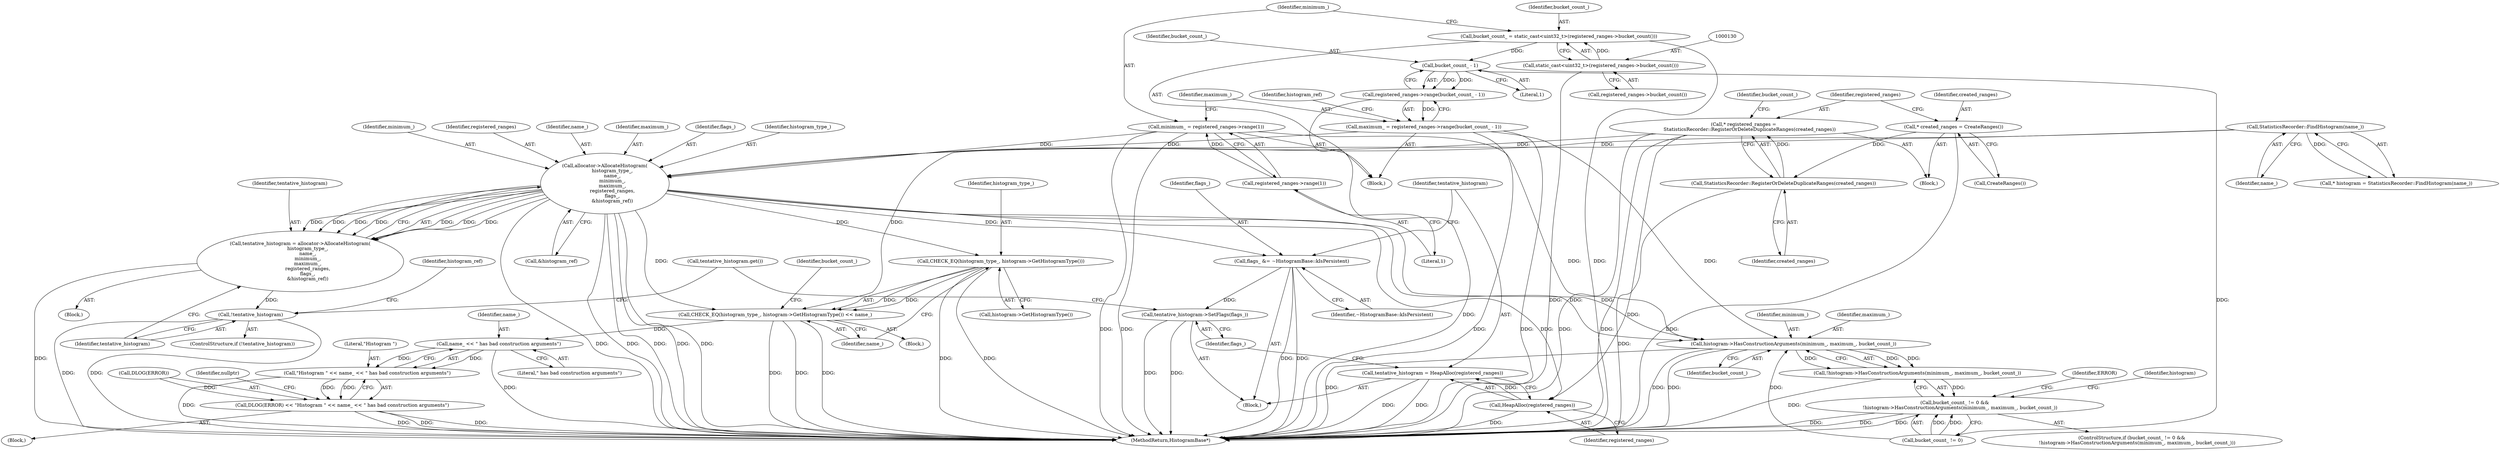 digraph "0_Chrome_03c2e97746a2c471ae136b0c669f8d0c033fe168@API" {
"1000156" [label="(Call,allocator->AllocateHistogram(\n          histogram_type_,\n          name_,\n          minimum_,\n          maximum_,\n          registered_ranges,\n          flags_,\n          &histogram_ref))"];
"1000107" [label="(Call,StatisticsRecorder::FindHistogram(name_))"];
"1000132" [label="(Call,minimum_ = registered_ranges->range(1))"];
"1000134" [label="(Call,registered_ranges->range(1))"];
"1000136" [label="(Call,maximum_ = registered_ranges->range(bucket_count_ - 1))"];
"1000138" [label="(Call,registered_ranges->range(bucket_count_ - 1))"];
"1000139" [label="(Call,bucket_count_ - 1)"];
"1000127" [label="(Call,bucket_count_ = static_cast<uint32_t>(registered_ranges->bucket_count()))"];
"1000129" [label="(Call,static_cast<uint32_t>(registered_ranges->bucket_count()))"];
"1000118" [label="(Call,* registered_ranges =\n        StatisticsRecorder::RegisterOrDeleteDuplicateRanges(created_ranges))"];
"1000120" [label="(Call,StatisticsRecorder::RegisterOrDeleteDuplicateRanges(created_ranges))"];
"1000114" [label="(Call,* created_ranges = CreateRanges())"];
"1000154" [label="(Call,tentative_histogram = allocator->AllocateHistogram(\n          histogram_type_,\n          name_,\n          minimum_,\n          maximum_,\n          registered_ranges,\n          flags_,\n          &histogram_ref))"];
"1000166" [label="(Call,!tentative_histogram)"];
"1000175" [label="(Call,flags_ &= ~HistogramBase::kIsPersistent)"];
"1000182" [label="(Call,tentative_histogram->SetFlags(flags_))"];
"1000180" [label="(Call,HeapAlloc(registered_ranges))"];
"1000178" [label="(Call,tentative_histogram = HeapAlloc(registered_ranges))"];
"1000213" [label="(Call,CHECK_EQ(histogram_type_, histogram->GetHistogramType()))"];
"1000212" [label="(Call,CHECK_EQ(histogram_type_, histogram->GetHistogramType()) << name_)"];
"1000233" [label="(Call,name_ << \" has bad construction arguments\")"];
"1000231" [label="(Call,\"Histogram \" << name_ << \" has bad construction arguments\")"];
"1000228" [label="(Call,DLOG(ERROR) << \"Histogram \" << name_ << \" has bad construction arguments\")"];
"1000223" [label="(Call,histogram->HasConstructionArguments(minimum_, maximum_, bucket_count_))"];
"1000222" [label="(Call,!histogram->HasConstructionArguments(minimum_, maximum_, bucket_count_))"];
"1000218" [label="(Call,bucket_count_ != 0 &&\n       !histogram->HasConstructionArguments(minimum_, maximum_, bucket_count_))"];
"1000108" [label="(Identifier,name_)"];
"1000116" [label="(Call,CreateRanges())"];
"1000226" [label="(Identifier,bucket_count_)"];
"1000138" [label="(Call,registered_ranges->range(bucket_count_ - 1))"];
"1000220" [label="(Identifier,bucket_count_)"];
"1000219" [label="(Call,bucket_count_ != 0)"];
"1000182" [label="(Call,tentative_histogram->SetFlags(flags_))"];
"1000179" [label="(Identifier,tentative_histogram)"];
"1000163" [label="(Call,&histogram_ref)"];
"1000235" [label="(Literal,\" has bad construction arguments\")"];
"1000223" [label="(Call,histogram->HasConstructionArguments(minimum_, maximum_, bucket_count_))"];
"1000157" [label="(Identifier,histogram_type_)"];
"1000114" [label="(Call,* created_ranges = CreateRanges())"];
"1000232" [label="(Literal,\"Histogram \")"];
"1000136" [label="(Call,maximum_ = registered_ranges->range(bucket_count_ - 1))"];
"1000167" [label="(Identifier,tentative_histogram)"];
"1000120" [label="(Call,StatisticsRecorder::RegisterOrDeleteDuplicateRanges(created_ranges))"];
"1000215" [label="(Call,histogram->GetHistogramType())"];
"1000115" [label="(Identifier,created_ranges)"];
"1000180" [label="(Call,HeapAlloc(registered_ranges))"];
"1000144" [label="(Identifier,histogram_ref)"];
"1000166" [label="(Call,!tentative_histogram)"];
"1000225" [label="(Identifier,maximum_)"];
"1000127" [label="(Call,bucket_count_ = static_cast<uint32_t>(registered_ranges->bucket_count()))"];
"1000212" [label="(Call,CHECK_EQ(histogram_type_, histogram->GetHistogramType()) << name_)"];
"1000119" [label="(Identifier,registered_ranges)"];
"1000240" [label="(MethodReturn,HistogramBase*)"];
"1000124" [label="(Identifier,bucket_count_)"];
"1000213" [label="(Call,CHECK_EQ(histogram_type_, histogram->GetHistogramType()))"];
"1000118" [label="(Call,* registered_ranges =\n        StatisticsRecorder::RegisterOrDeleteDuplicateRanges(created_ranges))"];
"1000133" [label="(Identifier,minimum_)"];
"1000141" [label="(Literal,1)"];
"1000178" [label="(Call,tentative_histogram = HeapAlloc(registered_ranges))"];
"1000135" [label="(Literal,1)"];
"1000230" [label="(Identifier,ERROR)"];
"1000129" [label="(Call,static_cast<uint32_t>(registered_ranges->bucket_count()))"];
"1000137" [label="(Identifier,maximum_)"];
"1000156" [label="(Call,allocator->AllocateHistogram(\n          histogram_type_,\n          name_,\n          minimum_,\n          maximum_,\n          registered_ranges,\n          flags_,\n          &histogram_ref))"];
"1000168" [label="(Block,)"];
"1000131" [label="(Call,registered_ranges->bucket_count())"];
"1000176" [label="(Identifier,flags_)"];
"1000237" [label="(Identifier,nullptr)"];
"1000112" [label="(Block,)"];
"1000227" [label="(Block,)"];
"1000216" [label="(Identifier,name_)"];
"1000159" [label="(Identifier,minimum_)"];
"1000128" [label="(Identifier,bucket_count_)"];
"1000165" [label="(ControlStructure,if (!tentative_histogram))"];
"1000175" [label="(Call,flags_ &= ~HistogramBase::kIsPersistent)"];
"1000231" [label="(Call,\"Histogram \" << name_ << \" has bad construction arguments\")"];
"1000222" [label="(Call,!histogram->HasConstructionArguments(minimum_, maximum_, bucket_count_))"];
"1000161" [label="(Identifier,registered_ranges)"];
"1000183" [label="(Identifier,flags_)"];
"1000158" [label="(Identifier,name_)"];
"1000224" [label="(Identifier,minimum_)"];
"1000217" [label="(ControlStructure,if (bucket_count_ != 0 &&\n       !histogram->HasConstructionArguments(minimum_, maximum_, bucket_count_)))"];
"1000228" [label="(Call,DLOG(ERROR) << \"Histogram \" << name_ << \" has bad construction arguments\")"];
"1000239" [label="(Identifier,histogram)"];
"1000218" [label="(Call,bucket_count_ != 0 &&\n       !histogram->HasConstructionArguments(minimum_, maximum_, bucket_count_))"];
"1000107" [label="(Call,StatisticsRecorder::FindHistogram(name_))"];
"1000185" [label="(Call,tentative_histogram.get())"];
"1000214" [label="(Identifier,histogram_type_)"];
"1000181" [label="(Identifier,registered_ranges)"];
"1000134" [label="(Call,registered_ranges->range(1))"];
"1000177" [label="(Identifier,~HistogramBase::kIsPersistent)"];
"1000233" [label="(Call,name_ << \" has bad construction arguments\")"];
"1000234" [label="(Identifier,name_)"];
"1000121" [label="(Identifier,created_ranges)"];
"1000139" [label="(Call,bucket_count_ - 1)"];
"1000155" [label="(Identifier,tentative_histogram)"];
"1000154" [label="(Call,tentative_histogram = allocator->AllocateHistogram(\n          histogram_type_,\n          name_,\n          minimum_,\n          maximum_,\n          registered_ranges,\n          flags_,\n          &histogram_ref))"];
"1000160" [label="(Identifier,maximum_)"];
"1000162" [label="(Identifier,flags_)"];
"1000171" [label="(Identifier,histogram_ref)"];
"1000103" [label="(Block,)"];
"1000126" [label="(Block,)"];
"1000132" [label="(Call,minimum_ = registered_ranges->range(1))"];
"1000229" [label="(Call,DLOG(ERROR))"];
"1000153" [label="(Block,)"];
"1000105" [label="(Call,* histogram = StatisticsRecorder::FindHistogram(name_))"];
"1000140" [label="(Identifier,bucket_count_)"];
"1000156" -> "1000154"  [label="AST: "];
"1000156" -> "1000163"  [label="CFG: "];
"1000157" -> "1000156"  [label="AST: "];
"1000158" -> "1000156"  [label="AST: "];
"1000159" -> "1000156"  [label="AST: "];
"1000160" -> "1000156"  [label="AST: "];
"1000161" -> "1000156"  [label="AST: "];
"1000162" -> "1000156"  [label="AST: "];
"1000163" -> "1000156"  [label="AST: "];
"1000154" -> "1000156"  [label="CFG: "];
"1000156" -> "1000240"  [label="DDG: "];
"1000156" -> "1000240"  [label="DDG: "];
"1000156" -> "1000240"  [label="DDG: "];
"1000156" -> "1000240"  [label="DDG: "];
"1000156" -> "1000240"  [label="DDG: "];
"1000156" -> "1000154"  [label="DDG: "];
"1000156" -> "1000154"  [label="DDG: "];
"1000156" -> "1000154"  [label="DDG: "];
"1000156" -> "1000154"  [label="DDG: "];
"1000156" -> "1000154"  [label="DDG: "];
"1000156" -> "1000154"  [label="DDG: "];
"1000156" -> "1000154"  [label="DDG: "];
"1000107" -> "1000156"  [label="DDG: "];
"1000132" -> "1000156"  [label="DDG: "];
"1000136" -> "1000156"  [label="DDG: "];
"1000118" -> "1000156"  [label="DDG: "];
"1000156" -> "1000175"  [label="DDG: "];
"1000156" -> "1000180"  [label="DDG: "];
"1000156" -> "1000213"  [label="DDG: "];
"1000156" -> "1000212"  [label="DDG: "];
"1000156" -> "1000223"  [label="DDG: "];
"1000156" -> "1000223"  [label="DDG: "];
"1000107" -> "1000105"  [label="AST: "];
"1000107" -> "1000108"  [label="CFG: "];
"1000108" -> "1000107"  [label="AST: "];
"1000105" -> "1000107"  [label="CFG: "];
"1000107" -> "1000105"  [label="DDG: "];
"1000107" -> "1000212"  [label="DDG: "];
"1000132" -> "1000126"  [label="AST: "];
"1000132" -> "1000134"  [label="CFG: "];
"1000133" -> "1000132"  [label="AST: "];
"1000134" -> "1000132"  [label="AST: "];
"1000137" -> "1000132"  [label="CFG: "];
"1000132" -> "1000240"  [label="DDG: "];
"1000132" -> "1000240"  [label="DDG: "];
"1000134" -> "1000132"  [label="DDG: "];
"1000132" -> "1000223"  [label="DDG: "];
"1000134" -> "1000135"  [label="CFG: "];
"1000135" -> "1000134"  [label="AST: "];
"1000136" -> "1000126"  [label="AST: "];
"1000136" -> "1000138"  [label="CFG: "];
"1000137" -> "1000136"  [label="AST: "];
"1000138" -> "1000136"  [label="AST: "];
"1000144" -> "1000136"  [label="CFG: "];
"1000136" -> "1000240"  [label="DDG: "];
"1000136" -> "1000240"  [label="DDG: "];
"1000138" -> "1000136"  [label="DDG: "];
"1000136" -> "1000223"  [label="DDG: "];
"1000138" -> "1000139"  [label="CFG: "];
"1000139" -> "1000138"  [label="AST: "];
"1000138" -> "1000240"  [label="DDG: "];
"1000139" -> "1000138"  [label="DDG: "];
"1000139" -> "1000138"  [label="DDG: "];
"1000139" -> "1000141"  [label="CFG: "];
"1000140" -> "1000139"  [label="AST: "];
"1000141" -> "1000139"  [label="AST: "];
"1000127" -> "1000139"  [label="DDG: "];
"1000139" -> "1000219"  [label="DDG: "];
"1000127" -> "1000126"  [label="AST: "];
"1000127" -> "1000129"  [label="CFG: "];
"1000128" -> "1000127"  [label="AST: "];
"1000129" -> "1000127"  [label="AST: "];
"1000133" -> "1000127"  [label="CFG: "];
"1000127" -> "1000240"  [label="DDG: "];
"1000129" -> "1000127"  [label="DDG: "];
"1000129" -> "1000131"  [label="CFG: "];
"1000130" -> "1000129"  [label="AST: "];
"1000131" -> "1000129"  [label="AST: "];
"1000129" -> "1000240"  [label="DDG: "];
"1000118" -> "1000112"  [label="AST: "];
"1000118" -> "1000120"  [label="CFG: "];
"1000119" -> "1000118"  [label="AST: "];
"1000120" -> "1000118"  [label="AST: "];
"1000124" -> "1000118"  [label="CFG: "];
"1000118" -> "1000240"  [label="DDG: "];
"1000118" -> "1000240"  [label="DDG: "];
"1000120" -> "1000118"  [label="DDG: "];
"1000118" -> "1000180"  [label="DDG: "];
"1000120" -> "1000121"  [label="CFG: "];
"1000121" -> "1000120"  [label="AST: "];
"1000120" -> "1000240"  [label="DDG: "];
"1000114" -> "1000120"  [label="DDG: "];
"1000114" -> "1000112"  [label="AST: "];
"1000114" -> "1000116"  [label="CFG: "];
"1000115" -> "1000114"  [label="AST: "];
"1000116" -> "1000114"  [label="AST: "];
"1000119" -> "1000114"  [label="CFG: "];
"1000114" -> "1000240"  [label="DDG: "];
"1000154" -> "1000153"  [label="AST: "];
"1000155" -> "1000154"  [label="AST: "];
"1000167" -> "1000154"  [label="CFG: "];
"1000154" -> "1000240"  [label="DDG: "];
"1000154" -> "1000166"  [label="DDG: "];
"1000166" -> "1000165"  [label="AST: "];
"1000166" -> "1000167"  [label="CFG: "];
"1000167" -> "1000166"  [label="AST: "];
"1000171" -> "1000166"  [label="CFG: "];
"1000185" -> "1000166"  [label="CFG: "];
"1000166" -> "1000240"  [label="DDG: "];
"1000166" -> "1000240"  [label="DDG: "];
"1000175" -> "1000168"  [label="AST: "];
"1000175" -> "1000177"  [label="CFG: "];
"1000176" -> "1000175"  [label="AST: "];
"1000177" -> "1000175"  [label="AST: "];
"1000179" -> "1000175"  [label="CFG: "];
"1000175" -> "1000240"  [label="DDG: "];
"1000175" -> "1000240"  [label="DDG: "];
"1000175" -> "1000182"  [label="DDG: "];
"1000182" -> "1000168"  [label="AST: "];
"1000182" -> "1000183"  [label="CFG: "];
"1000183" -> "1000182"  [label="AST: "];
"1000185" -> "1000182"  [label="CFG: "];
"1000182" -> "1000240"  [label="DDG: "];
"1000182" -> "1000240"  [label="DDG: "];
"1000180" -> "1000178"  [label="AST: "];
"1000180" -> "1000181"  [label="CFG: "];
"1000181" -> "1000180"  [label="AST: "];
"1000178" -> "1000180"  [label="CFG: "];
"1000180" -> "1000240"  [label="DDG: "];
"1000180" -> "1000178"  [label="DDG: "];
"1000178" -> "1000168"  [label="AST: "];
"1000179" -> "1000178"  [label="AST: "];
"1000183" -> "1000178"  [label="CFG: "];
"1000178" -> "1000240"  [label="DDG: "];
"1000178" -> "1000240"  [label="DDG: "];
"1000213" -> "1000212"  [label="AST: "];
"1000213" -> "1000215"  [label="CFG: "];
"1000214" -> "1000213"  [label="AST: "];
"1000215" -> "1000213"  [label="AST: "];
"1000216" -> "1000213"  [label="CFG: "];
"1000213" -> "1000240"  [label="DDG: "];
"1000213" -> "1000240"  [label="DDG: "];
"1000213" -> "1000212"  [label="DDG: "];
"1000213" -> "1000212"  [label="DDG: "];
"1000212" -> "1000103"  [label="AST: "];
"1000212" -> "1000216"  [label="CFG: "];
"1000216" -> "1000212"  [label="AST: "];
"1000220" -> "1000212"  [label="CFG: "];
"1000212" -> "1000240"  [label="DDG: "];
"1000212" -> "1000240"  [label="DDG: "];
"1000212" -> "1000240"  [label="DDG: "];
"1000212" -> "1000233"  [label="DDG: "];
"1000233" -> "1000231"  [label="AST: "];
"1000233" -> "1000235"  [label="CFG: "];
"1000234" -> "1000233"  [label="AST: "];
"1000235" -> "1000233"  [label="AST: "];
"1000231" -> "1000233"  [label="CFG: "];
"1000233" -> "1000240"  [label="DDG: "];
"1000233" -> "1000231"  [label="DDG: "];
"1000233" -> "1000231"  [label="DDG: "];
"1000231" -> "1000228"  [label="AST: "];
"1000232" -> "1000231"  [label="AST: "];
"1000228" -> "1000231"  [label="CFG: "];
"1000231" -> "1000240"  [label="DDG: "];
"1000231" -> "1000228"  [label="DDG: "];
"1000231" -> "1000228"  [label="DDG: "];
"1000228" -> "1000227"  [label="AST: "];
"1000229" -> "1000228"  [label="AST: "];
"1000237" -> "1000228"  [label="CFG: "];
"1000228" -> "1000240"  [label="DDG: "];
"1000228" -> "1000240"  [label="DDG: "];
"1000228" -> "1000240"  [label="DDG: "];
"1000229" -> "1000228"  [label="DDG: "];
"1000223" -> "1000222"  [label="AST: "];
"1000223" -> "1000226"  [label="CFG: "];
"1000224" -> "1000223"  [label="AST: "];
"1000225" -> "1000223"  [label="AST: "];
"1000226" -> "1000223"  [label="AST: "];
"1000222" -> "1000223"  [label="CFG: "];
"1000223" -> "1000240"  [label="DDG: "];
"1000223" -> "1000240"  [label="DDG: "];
"1000223" -> "1000240"  [label="DDG: "];
"1000223" -> "1000222"  [label="DDG: "];
"1000223" -> "1000222"  [label="DDG: "];
"1000223" -> "1000222"  [label="DDG: "];
"1000219" -> "1000223"  [label="DDG: "];
"1000222" -> "1000218"  [label="AST: "];
"1000218" -> "1000222"  [label="CFG: "];
"1000222" -> "1000240"  [label="DDG: "];
"1000222" -> "1000218"  [label="DDG: "];
"1000218" -> "1000217"  [label="AST: "];
"1000218" -> "1000219"  [label="CFG: "];
"1000219" -> "1000218"  [label="AST: "];
"1000230" -> "1000218"  [label="CFG: "];
"1000239" -> "1000218"  [label="CFG: "];
"1000218" -> "1000240"  [label="DDG: "];
"1000218" -> "1000240"  [label="DDG: "];
"1000218" -> "1000240"  [label="DDG: "];
"1000219" -> "1000218"  [label="DDG: "];
"1000219" -> "1000218"  [label="DDG: "];
}

